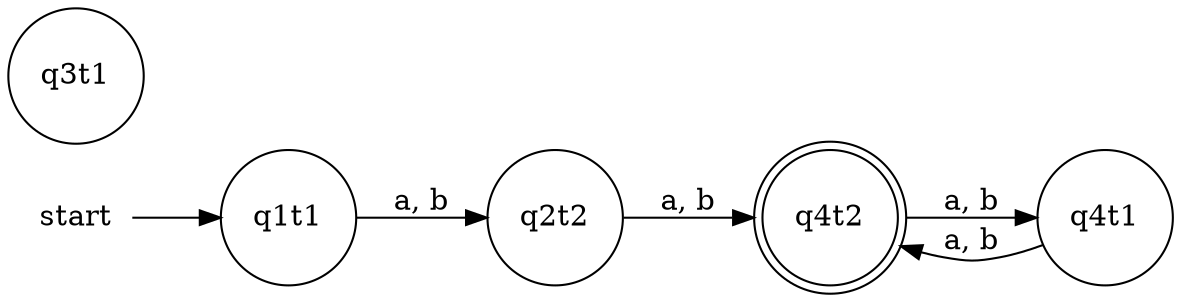 digraph G {
  rankdir = LR;
  node [shape = none]; start;
  node [shape = circle]; q1t1 q2t2 q3t1 q4t1;
  node [shape = doublecircle]; q4t2;
  start -> q1t1;
  q1t1 -> q2t2 [label = "a, b"];
  q2t2 -> q4t2 [label = "a, b"];
  q4t2 -> q4t1 [label = "a, b"];
  q4t1 -> q4t2 [label = "a, b"];
}